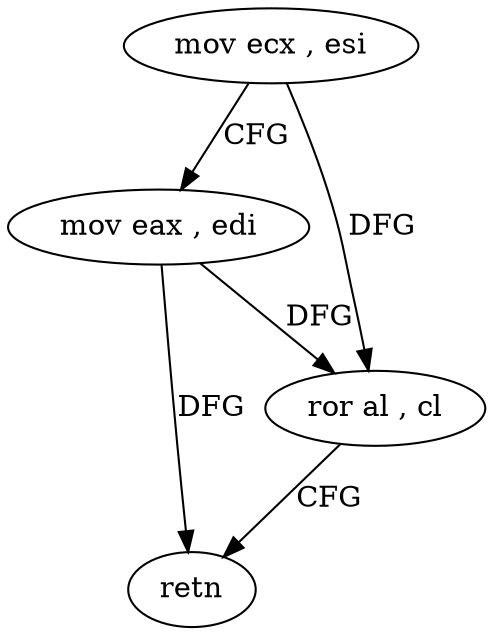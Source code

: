 digraph "func" {
"4234288" [label = "mov ecx , esi" ]
"4234290" [label = "mov eax , edi" ]
"4234292" [label = "ror al , cl" ]
"4234294" [label = "retn" ]
"4234288" -> "4234290" [ label = "CFG" ]
"4234288" -> "4234292" [ label = "DFG" ]
"4234290" -> "4234292" [ label = "DFG" ]
"4234290" -> "4234294" [ label = "DFG" ]
"4234292" -> "4234294" [ label = "CFG" ]
}
